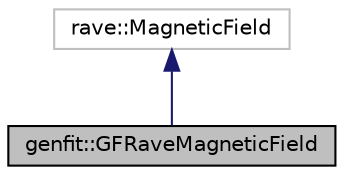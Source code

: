 digraph "genfit::GFRaveMagneticField"
{
 // LATEX_PDF_SIZE
  edge [fontname="Helvetica",fontsize="10",labelfontname="Helvetica",labelfontsize="10"];
  node [fontname="Helvetica",fontsize="10",shape=record];
  Node1 [label="genfit::GFRaveMagneticField",height=0.2,width=0.4,color="black", fillcolor="grey75", style="filled", fontcolor="black",tooltip="GFRaveMagneticField class Uses the FieldManager to provide a magnetic field to rave."];
  Node2 -> Node1 [dir="back",color="midnightblue",fontsize="10",style="solid",fontname="Helvetica"];
  Node2 [label="rave::MagneticField",height=0.2,width=0.4,color="grey75", fillcolor="white", style="filled",tooltip=" "];
}
